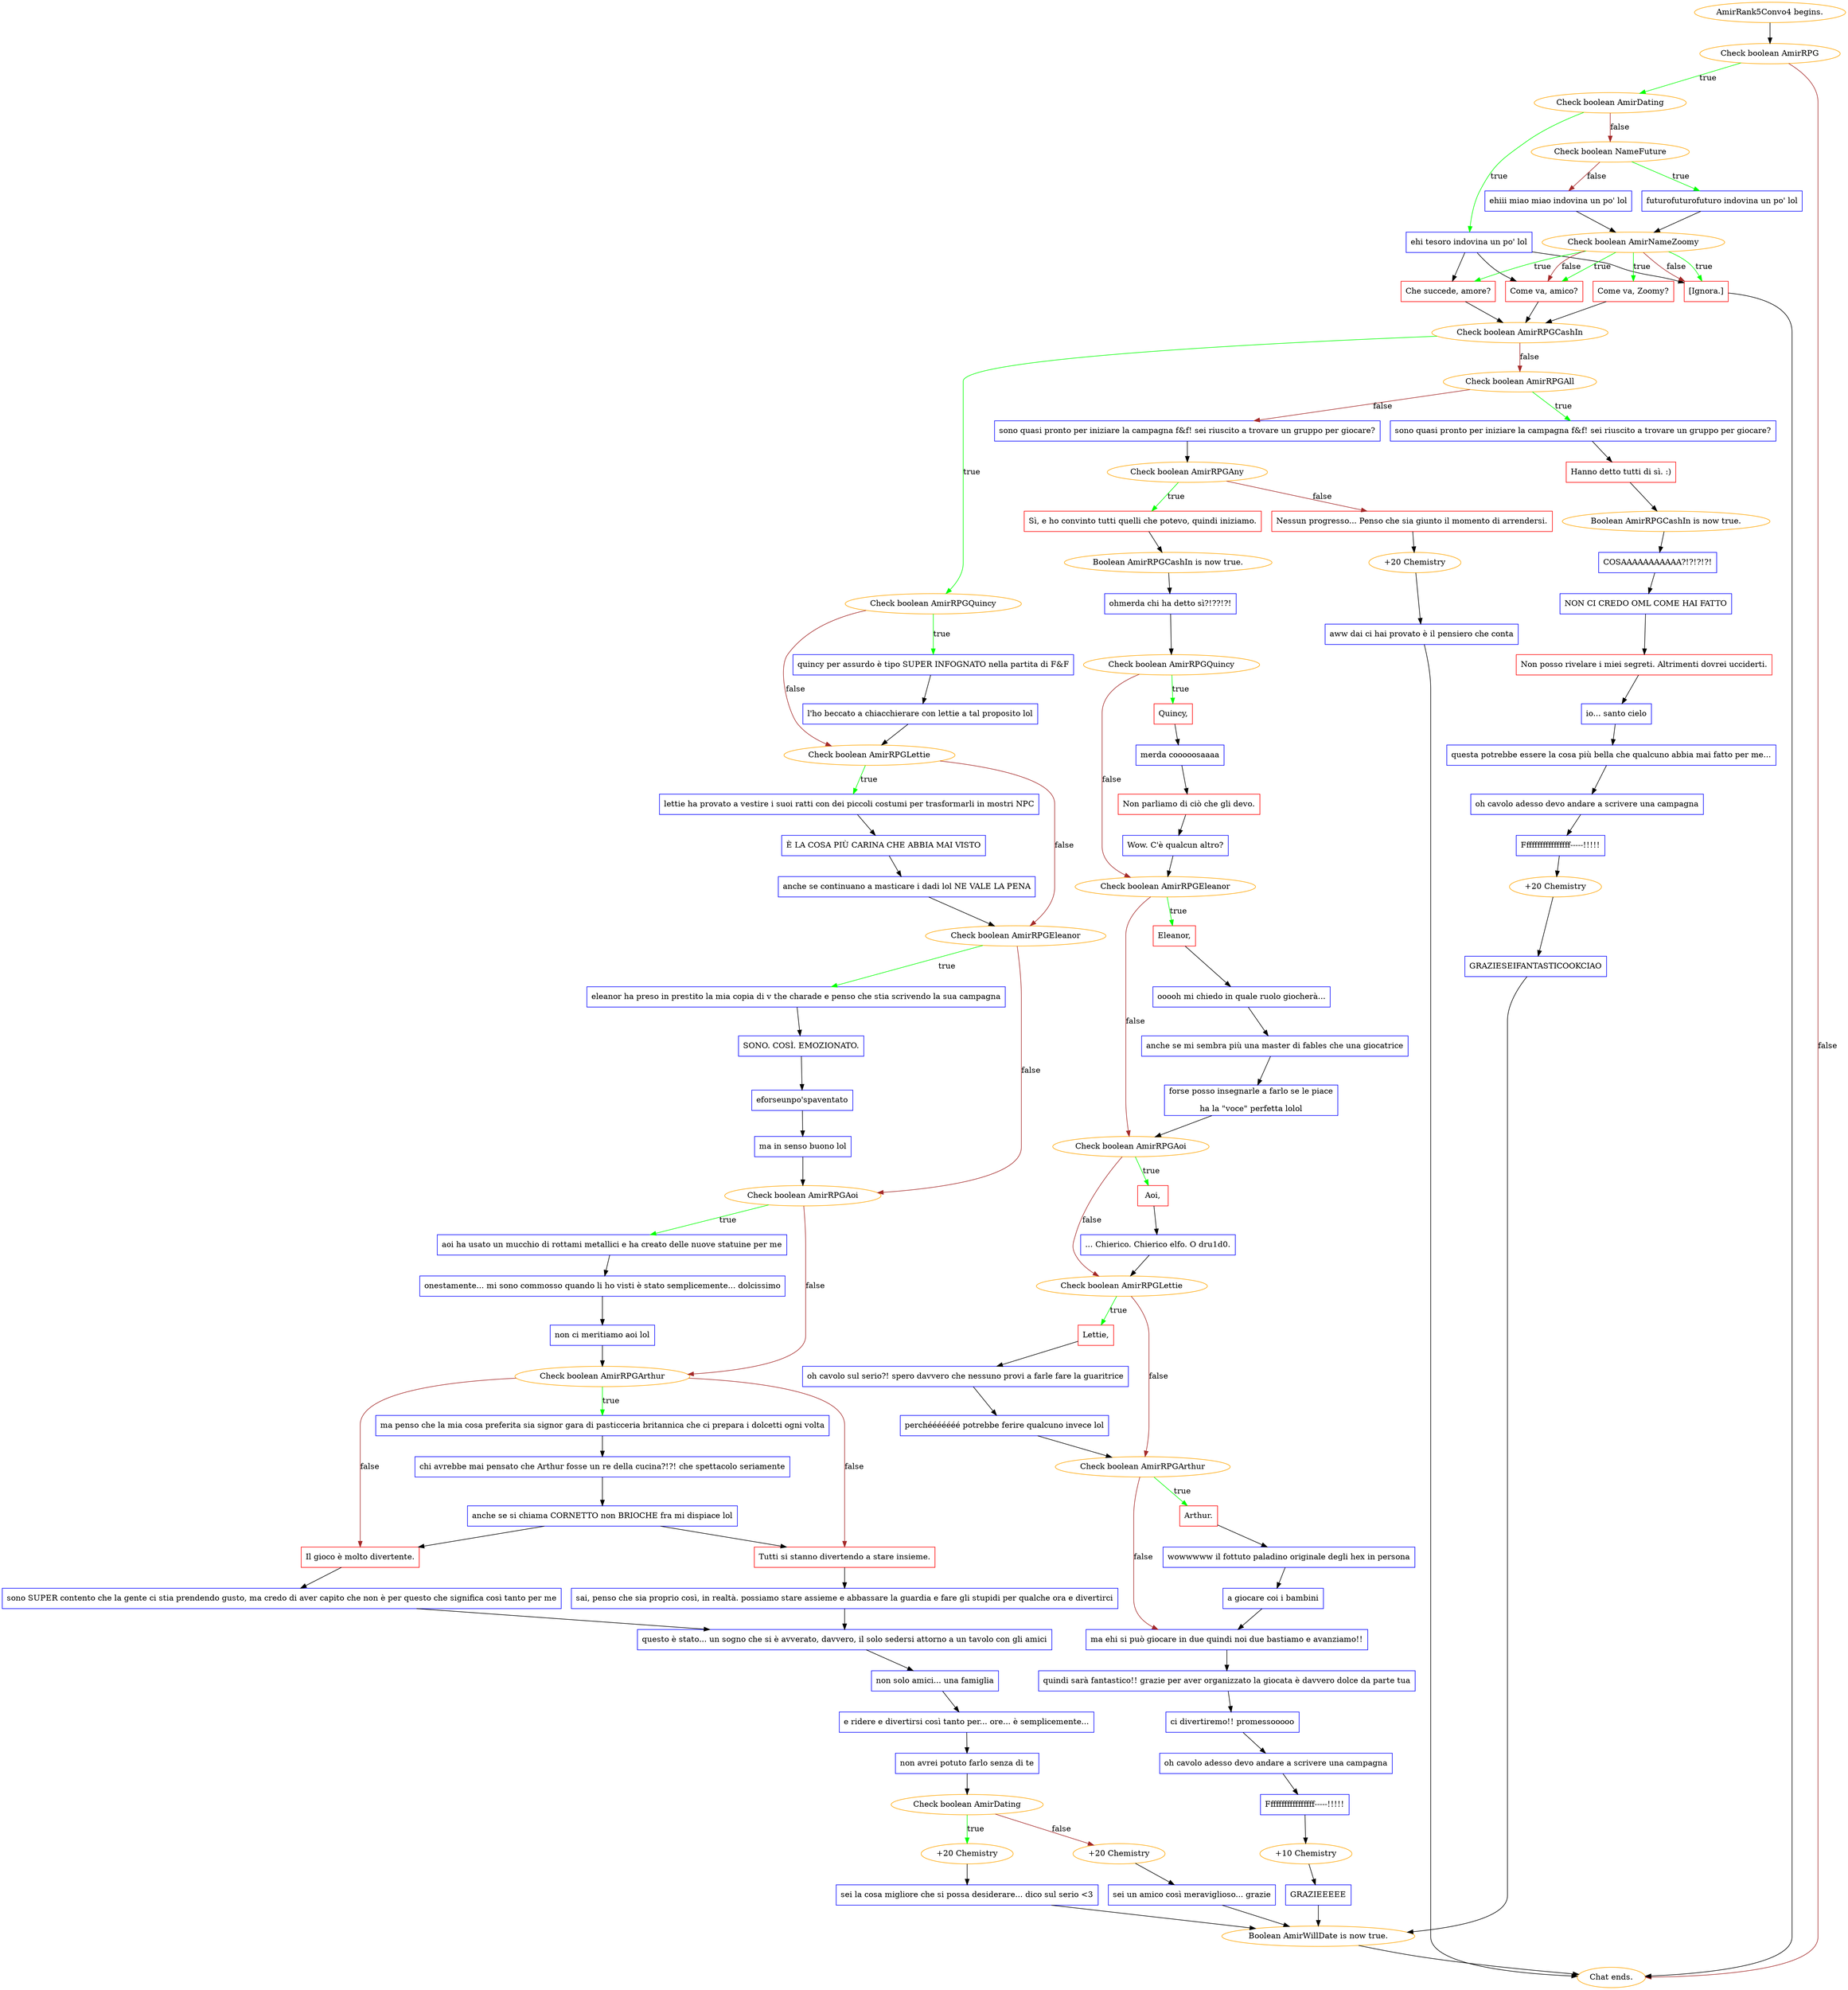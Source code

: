digraph {
	"AmirRank5Convo4 begins." [color=orange];
		"AmirRank5Convo4 begins." -> j1873986939;
	j1873986939 [label="Check boolean AmirRPG",color=orange];
		j1873986939 -> j43191877 [label=true,color=green];
		j1873986939 -> "Chat ends." [label=false,color=brown];
	j43191877 [label="Check boolean AmirDating",color=orange];
		j43191877 -> j679337404 [label=true,color=green];
		j43191877 -> j1671112374 [label=false,color=brown];
	"Chat ends." [color=orange];
	j679337404 [label="ehi tesoro indovina un po' lol",shape=box,color=blue];
		j679337404 -> j3761155551;
		j679337404 -> j4214681725;
		j679337404 -> j4060732423;
	j1671112374 [label="Check boolean NameFuture",color=orange];
		j1671112374 -> j2213806519 [label=true,color=green];
		j1671112374 -> j1727244279 [label=false,color=brown];
	j3761155551 [label="Che succede, amore?",shape=box,color=red];
		j3761155551 -> j2764744817;
	j4214681725 [label="Come va, amico?",shape=box,color=red];
		j4214681725 -> j2764744817;
	j4060732423 [label="[Ignora.]",shape=box,color=red];
		j4060732423 -> "Chat ends.";
	j2213806519 [label="futurofuturofuturo indovina un po' lol",shape=box,color=blue];
		j2213806519 -> j1659394248;
	j1727244279 [label="ehiii miao miao indovina un po' lol",shape=box,color=blue];
		j1727244279 -> j1659394248;
	j2764744817 [label="Check boolean AmirRPGCashIn",color=orange];
		j2764744817 -> j24204605 [label=true,color=green];
		j2764744817 -> j1067821991 [label=false,color=brown];
	j1659394248 [label="Check boolean AmirNameZoomy",color=orange];
		j1659394248 -> j3761155551 [label=true,color=green];
		j1659394248 -> j2574669878 [label=true,color=green];
		j1659394248 -> j4214681725 [label=true,color=green];
		j1659394248 -> j4060732423 [label=true,color=green];
		j1659394248 -> j4214681725 [label=false,color=brown];
		j1659394248 -> j4060732423 [label=false,color=brown];
	j24204605 [label="Check boolean AmirRPGQuincy",color=orange];
		j24204605 -> j4052390318 [label=true,color=green];
		j24204605 -> j3247779401 [label=false,color=brown];
	j1067821991 [label="Check boolean AmirRPGAll",color=orange];
		j1067821991 -> j3337247765 [label=true,color=green];
		j1067821991 -> j1957156415 [label=false,color=brown];
	j2574669878 [label="Come va, Zoomy?",shape=box,color=red];
		j2574669878 -> j2764744817;
	j4052390318 [label="quincy per assurdo è tipo SUPER INFOGNATO nella partita di F&F",shape=box,color=blue];
		j4052390318 -> j1913346604;
	j3247779401 [label="Check boolean AmirRPGLettie",color=orange];
		j3247779401 -> j4232519815 [label=true,color=green];
		j3247779401 -> j3931330636 [label=false,color=brown];
	j3337247765 [label="sono quasi pronto per iniziare la campagna f&f! sei riuscito a trovare un gruppo per giocare?",shape=box,color=blue];
		j3337247765 -> j3623407375;
	j1957156415 [label="sono quasi pronto per iniziare la campagna f&f! sei riuscito a trovare un gruppo per giocare?",shape=box,color=blue];
		j1957156415 -> j1807647523;
	j1913346604 [label="l'ho beccato a chiacchierare con lettie a tal proposito lol",shape=box,color=blue];
		j1913346604 -> j3247779401;
	j4232519815 [label="lettie ha provato a vestire i suoi ratti con dei piccoli costumi per trasformarli in mostri NPC",shape=box,color=blue];
		j4232519815 -> j580994124;
	j3931330636 [label="Check boolean AmirRPGEleanor",color=orange];
		j3931330636 -> j19425003 [label=true,color=green];
		j3931330636 -> j1934026461 [label=false,color=brown];
	j3623407375 [label="Hanno detto tutti di sì. :)",shape=box,color=red];
		j3623407375 -> j1715848774;
	j1807647523 [label="Check boolean AmirRPGAny",color=orange];
		j1807647523 -> j3481015299 [label=true,color=green];
		j1807647523 -> j3509211031 [label=false,color=brown];
	j580994124 [label="È LA COSA PIÙ CARINA CHE ABBIA MAI VISTO",shape=box,color=blue];
		j580994124 -> j3382334253;
	j19425003 [label="eleanor ha preso in prestito la mia copia di v the charade e penso che stia scrivendo la sua campagna",shape=box,color=blue];
		j19425003 -> j134377440;
	j1934026461 [label="Check boolean AmirRPGAoi",color=orange];
		j1934026461 -> j2667205177 [label=true,color=green];
		j1934026461 -> j2802485785 [label=false,color=brown];
	j1715848774 [label="Boolean AmirRPGCashIn is now true.",color=orange];
		j1715848774 -> j2867963957;
	j3481015299 [label="Sì, e ho convinto tutti quelli che potevo, quindi iniziamo.",shape=box,color=red];
		j3481015299 -> j1452339590;
	j3509211031 [label="Nessun progresso... Penso che sia giunto il momento di arrendersi.",shape=box,color=red];
		j3509211031 -> j4010183334;
	j3382334253 [label="anche se continuano a masticare i dadi lol NE VALE LA PENA",shape=box,color=blue];
		j3382334253 -> j3931330636;
	j134377440 [label="SONO. COSÌ. EMOZIONATO.",shape=box,color=blue];
		j134377440 -> j3806272027;
	j2667205177 [label="aoi ha usato un mucchio di rottami metallici e ha creato delle nuove statuine per me",shape=box,color=blue];
		j2667205177 -> j1022919794;
	j2802485785 [label="Check boolean AmirRPGArthur",color=orange];
		j2802485785 -> j2812946637 [label=true,color=green];
		j2802485785 -> j15055840 [label=false,color=brown];
		j2802485785 -> j4116621768 [label=false,color=brown];
	j2867963957 [label="COSAAAAAAAAAAA?!?!?!?!",shape=box,color=blue];
		j2867963957 -> j2410161075;
	j1452339590 [label="Boolean AmirRPGCashIn is now true.",color=orange];
		j1452339590 -> j568894666;
	j4010183334 [label="+20 Chemistry",color=orange];
		j4010183334 -> j2075547422;
	j3806272027 [label="eforseunpo'spaventato",shape=box,color=blue];
		j3806272027 -> j2133032218;
	j1022919794 [label="onestamente... mi sono commosso quando li ho visti è stato semplicemente... dolcissimo",shape=box,color=blue];
		j1022919794 -> j1737360286;
	j2812946637 [label="ma penso che la mia cosa preferita sia signor gara di pasticceria britannica che ci prepara i dolcetti ogni volta",shape=box,color=blue];
		j2812946637 -> j1355608275;
	j15055840 [label="Il gioco è molto divertente.",shape=box,color=red];
		j15055840 -> j944073416;
	j4116621768 [label="Tutti si stanno divertendo a stare insieme.",shape=box,color=red];
		j4116621768 -> j2901365382;
	j2410161075 [label="NON CI CREDO OML COME HAI FATTO",shape=box,color=blue];
		j2410161075 -> j4266758778;
	j568894666 [label="ohmerda chi ha detto sì?!??!?!",shape=box,color=blue];
		j568894666 -> j652497461;
	j2075547422 [label="aww dai ci hai provato è il pensiero che conta",shape=box,color=blue];
		j2075547422 -> "Chat ends.";
	j2133032218 [label="ma in senso buono lol",shape=box,color=blue];
		j2133032218 -> j1934026461;
	j1737360286 [label="non ci meritiamo aoi lol",shape=box,color=blue];
		j1737360286 -> j2802485785;
	j1355608275 [label="chi avrebbe mai pensato che Arthur fosse un re della cucina?!?! che spettacolo seriamente",shape=box,color=blue];
		j1355608275 -> j1431663263;
	j944073416 [label="sono SUPER contento che la gente ci stia prendendo gusto, ma credo di aver capito che non è per questo che significa così tanto per me",shape=box,color=blue];
		j944073416 -> j2928031717;
	j2901365382 [label="sai, penso che sia proprio così, in realtà. possiamo stare assieme e abbassare la guardia e fare gli stupidi per qualche ora e divertirci",shape=box,color=blue];
		j2901365382 -> j2928031717;
	j4266758778 [label="Non posso rivelare i miei segreti. Altrimenti dovrei ucciderti.",shape=box,color=red];
		j4266758778 -> j3895201356;
	j652497461 [label="Check boolean AmirRPGQuincy",color=orange];
		j652497461 -> j1237410359 [label=true,color=green];
		j652497461 -> j3007899053 [label=false,color=brown];
	j1431663263 [label="anche se si chiama CORNETTO non BRIOCHE fra mi dispiace lol",shape=box,color=blue];
		j1431663263 -> j15055840;
		j1431663263 -> j4116621768;
	j2928031717 [label="questo è stato... un sogno che si è avverato, davvero, il solo sedersi attorno a un tavolo con gli amici",shape=box,color=blue];
		j2928031717 -> j1537911657;
	j3895201356 [label="io... santo cielo",shape=box,color=blue];
		j3895201356 -> j3708620949;
	j1237410359 [label="Quincy,",shape=box,color=red];
		j1237410359 -> j1993867934;
	j3007899053 [label="Check boolean AmirRPGEleanor",color=orange];
		j3007899053 -> j1386187815 [label=true,color=green];
		j3007899053 -> j999572931 [label=false,color=brown];
	j1537911657 [label="non solo amici... una famiglia",shape=box,color=blue];
		j1537911657 -> j3095699383;
	j3708620949 [label="questa potrebbe essere la cosa più bella che qualcuno abbia mai fatto per me...",shape=box,color=blue];
		j3708620949 -> j2203069279;
	j1993867934 [label="merda cooooosaaaa",shape=box,color=blue];
		j1993867934 -> j2796470276;
	j1386187815 [label="Eleanor,",shape=box,color=red];
		j1386187815 -> j76860595;
	j999572931 [label="Check boolean AmirRPGAoi",color=orange];
		j999572931 -> j3100734856 [label=true,color=green];
		j999572931 -> j3747410780 [label=false,color=brown];
	j3095699383 [label="e ridere e divertirsi così tanto per... ore... è semplicemente...",shape=box,color=blue];
		j3095699383 -> j975727174;
	j2203069279 [label="oh cavolo adesso devo andare a scrivere una campagna",shape=box,color=blue];
		j2203069279 -> j3402874397;
	j2796470276 [label="Non parliamo di ciò che gli devo.",shape=box,color=red];
		j2796470276 -> j2283700677;
	j76860595 [label="ooooh mi chiedo in quale ruolo giocherà...",shape=box,color=blue];
		j76860595 -> j151559468;
	j3100734856 [label="Aoi,",shape=box,color=red];
		j3100734856 -> j713546172;
	j3747410780 [label="Check boolean AmirRPGLettie",color=orange];
		j3747410780 -> j1226493727 [label=true,color=green];
		j3747410780 -> j2094063887 [label=false,color=brown];
	j975727174 [label="non avrei potuto farlo senza di te",shape=box,color=blue];
		j975727174 -> j2285115828;
	j3402874397 [label="Fffffffffffffffff-----!!!!!",shape=box,color=blue];
		j3402874397 -> j669489782;
	j2283700677 [label="Wow. C'è qualcun altro?",shape=box,color=blue];
		j2283700677 -> j3007899053;
	j151559468 [label="anche se mi sembra più una master di fables che una giocatrice",shape=box,color=blue];
		j151559468 -> j1437629441;
	j713546172 [label="... Chierico. Chierico elfo. O dru1d0.",shape=box,color=blue];
		j713546172 -> j3747410780;
	j1226493727 [label="Lettie,",shape=box,color=red];
		j1226493727 -> j925322393;
	j2094063887 [label="Check boolean AmirRPGArthur",color=orange];
		j2094063887 -> j1615163865 [label=true,color=green];
		j2094063887 -> j1030545509 [label=false,color=brown];
	j2285115828 [label="Check boolean AmirDating",color=orange];
		j2285115828 -> j3607671979 [label=true,color=green];
		j2285115828 -> j1603354891 [label=false,color=brown];
	j669489782 [label="+20 Chemistry",color=orange];
		j669489782 -> j2822227181;
	j1437629441 [label="forse posso insegnarle a farlo se le piace
ha la \"voce\" perfetta lolol",shape=box,color=blue];
		j1437629441 -> j999572931;
	j925322393 [label="oh cavolo sul serio?! spero davvero che nessuno provi a farle fare la guaritrice",shape=box,color=blue];
		j925322393 -> j3143410658;
	j1615163865 [label="Arthur.",shape=box,color=red];
		j1615163865 -> j2886824992;
	j1030545509 [label="ma ehi si può giocare in due quindi noi due bastiamo e avanziamo!!",shape=box,color=blue];
		j1030545509 -> j3564796289;
	j3607671979 [label="+20 Chemistry",color=orange];
		j3607671979 -> j3124857079;
	j1603354891 [label="+20 Chemistry",color=orange];
		j1603354891 -> j1425934470;
	j2822227181 [label="GRAZIESEIFANTASTICOOKCIAO",shape=box,color=blue];
		j2822227181 -> j1538486228;
	j3143410658 [label="perchééééééé potrebbe ferire qualcuno invece lol",shape=box,color=blue];
		j3143410658 -> j2094063887;
	j2886824992 [label="wowwwww il fottuto paladino originale degli hex in persona",shape=box,color=blue];
		j2886824992 -> j1249782345;
	j3564796289 [label="quindi sarà fantastico!! grazie per aver organizzato la giocata è davvero dolce da parte tua",shape=box,color=blue];
		j3564796289 -> j2217738167;
	j3124857079 [label="sei la cosa migliore che si possa desiderare... dico sul serio <3",shape=box,color=blue];
		j3124857079 -> j1538486228;
	j1425934470 [label="sei un amico così meraviglioso... grazie",shape=box,color=blue];
		j1425934470 -> j1538486228;
	j1538486228 [label="Boolean AmirWillDate is now true.",color=orange];
		j1538486228 -> "Chat ends.";
	j1249782345 [label="a giocare coi i bambini",shape=box,color=blue];
		j1249782345 -> j1030545509;
	j2217738167 [label="ci divertiremo!! promessooooo",shape=box,color=blue];
		j2217738167 -> j2542534264;
	j2542534264 [label="oh cavolo adesso devo andare a scrivere una campagna",shape=box,color=blue];
		j2542534264 -> j557694526;
	j557694526 [label="Fffffffffffffffff-----!!!!!",shape=box,color=blue];
		j557694526 -> j2400944154;
	j2400944154 [label="+10 Chemistry",color=orange];
		j2400944154 -> j3727856120;
	j3727856120 [label="GRAZIEEEEE",shape=box,color=blue];
		j3727856120 -> j1538486228;
}